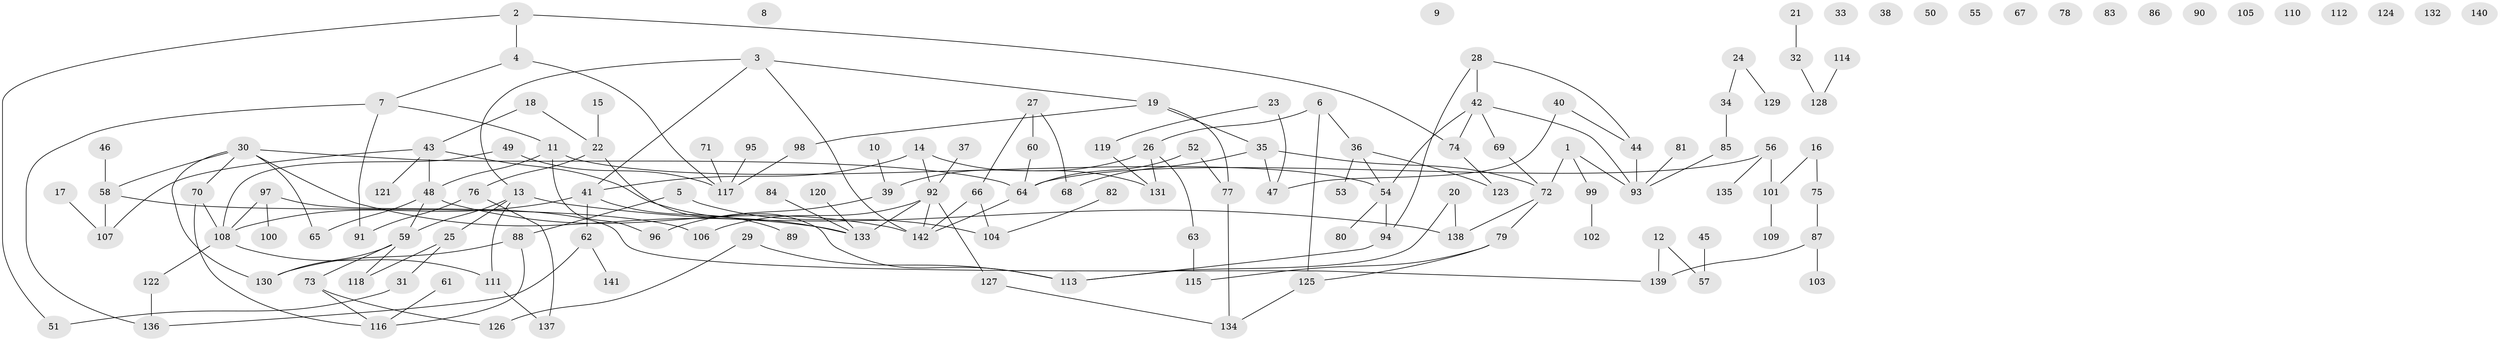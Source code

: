 // coarse degree distribution, {3: 0.1044776119402985, 6: 0.04477611940298507, 14: 0.014925373134328358, 4: 0.07462686567164178, 7: 0.014925373134328358, 0: 0.2537313432835821, 2: 0.14925373134328357, 5: 0.07462686567164178, 1: 0.22388059701492538, 10: 0.014925373134328358, 8: 0.029850746268656716}
// Generated by graph-tools (version 1.1) at 2025/16/03/04/25 18:16:25]
// undirected, 142 vertices, 166 edges
graph export_dot {
graph [start="1"]
  node [color=gray90,style=filled];
  1;
  2;
  3;
  4;
  5;
  6;
  7;
  8;
  9;
  10;
  11;
  12;
  13;
  14;
  15;
  16;
  17;
  18;
  19;
  20;
  21;
  22;
  23;
  24;
  25;
  26;
  27;
  28;
  29;
  30;
  31;
  32;
  33;
  34;
  35;
  36;
  37;
  38;
  39;
  40;
  41;
  42;
  43;
  44;
  45;
  46;
  47;
  48;
  49;
  50;
  51;
  52;
  53;
  54;
  55;
  56;
  57;
  58;
  59;
  60;
  61;
  62;
  63;
  64;
  65;
  66;
  67;
  68;
  69;
  70;
  71;
  72;
  73;
  74;
  75;
  76;
  77;
  78;
  79;
  80;
  81;
  82;
  83;
  84;
  85;
  86;
  87;
  88;
  89;
  90;
  91;
  92;
  93;
  94;
  95;
  96;
  97;
  98;
  99;
  100;
  101;
  102;
  103;
  104;
  105;
  106;
  107;
  108;
  109;
  110;
  111;
  112;
  113;
  114;
  115;
  116;
  117;
  118;
  119;
  120;
  121;
  122;
  123;
  124;
  125;
  126;
  127;
  128;
  129;
  130;
  131;
  132;
  133;
  134;
  135;
  136;
  137;
  138;
  139;
  140;
  141;
  142;
  1 -- 72;
  1 -- 93;
  1 -- 99;
  2 -- 4;
  2 -- 51;
  2 -- 74;
  3 -- 13;
  3 -- 19;
  3 -- 41;
  3 -- 142;
  4 -- 7;
  4 -- 117;
  5 -- 88;
  5 -- 104;
  6 -- 26;
  6 -- 36;
  6 -- 125;
  7 -- 11;
  7 -- 91;
  7 -- 136;
  10 -- 39;
  11 -- 48;
  11 -- 54;
  11 -- 96;
  12 -- 57;
  12 -- 139;
  13 -- 25;
  13 -- 59;
  13 -- 111;
  13 -- 138;
  14 -- 41;
  14 -- 92;
  14 -- 131;
  15 -- 22;
  16 -- 75;
  16 -- 101;
  17 -- 107;
  18 -- 22;
  18 -- 43;
  19 -- 35;
  19 -- 77;
  19 -- 98;
  20 -- 113;
  20 -- 138;
  21 -- 32;
  22 -- 76;
  22 -- 113;
  23 -- 47;
  23 -- 119;
  24 -- 34;
  24 -- 129;
  25 -- 31;
  25 -- 118;
  26 -- 39;
  26 -- 63;
  26 -- 131;
  27 -- 60;
  27 -- 66;
  27 -- 68;
  28 -- 42;
  28 -- 44;
  28 -- 94;
  29 -- 113;
  29 -- 126;
  30 -- 58;
  30 -- 64;
  30 -- 65;
  30 -- 70;
  30 -- 130;
  30 -- 133;
  31 -- 51;
  32 -- 128;
  34 -- 85;
  35 -- 47;
  35 -- 68;
  35 -- 72;
  36 -- 53;
  36 -- 54;
  36 -- 123;
  37 -- 92;
  39 -- 96;
  40 -- 44;
  40 -- 47;
  41 -- 62;
  41 -- 89;
  41 -- 108;
  42 -- 54;
  42 -- 69;
  42 -- 74;
  42 -- 93;
  43 -- 48;
  43 -- 107;
  43 -- 121;
  43 -- 133;
  44 -- 93;
  45 -- 57;
  46 -- 58;
  48 -- 59;
  48 -- 65;
  48 -- 142;
  49 -- 108;
  49 -- 117;
  52 -- 64;
  52 -- 77;
  54 -- 80;
  54 -- 94;
  56 -- 64;
  56 -- 101;
  56 -- 135;
  58 -- 106;
  58 -- 107;
  59 -- 73;
  59 -- 118;
  59 -- 130;
  60 -- 64;
  61 -- 116;
  62 -- 136;
  62 -- 141;
  63 -- 115;
  64 -- 142;
  66 -- 104;
  66 -- 142;
  69 -- 72;
  70 -- 108;
  70 -- 116;
  71 -- 117;
  72 -- 79;
  72 -- 138;
  73 -- 116;
  73 -- 126;
  74 -- 123;
  75 -- 87;
  76 -- 91;
  76 -- 137;
  77 -- 134;
  79 -- 115;
  79 -- 125;
  81 -- 93;
  82 -- 104;
  84 -- 133;
  85 -- 93;
  87 -- 103;
  87 -- 139;
  88 -- 116;
  88 -- 130;
  92 -- 106;
  92 -- 127;
  92 -- 133;
  92 -- 142;
  94 -- 113;
  95 -- 117;
  97 -- 100;
  97 -- 108;
  97 -- 139;
  98 -- 117;
  99 -- 102;
  101 -- 109;
  108 -- 111;
  108 -- 122;
  111 -- 137;
  114 -- 128;
  119 -- 131;
  120 -- 133;
  122 -- 136;
  125 -- 134;
  127 -- 134;
}
